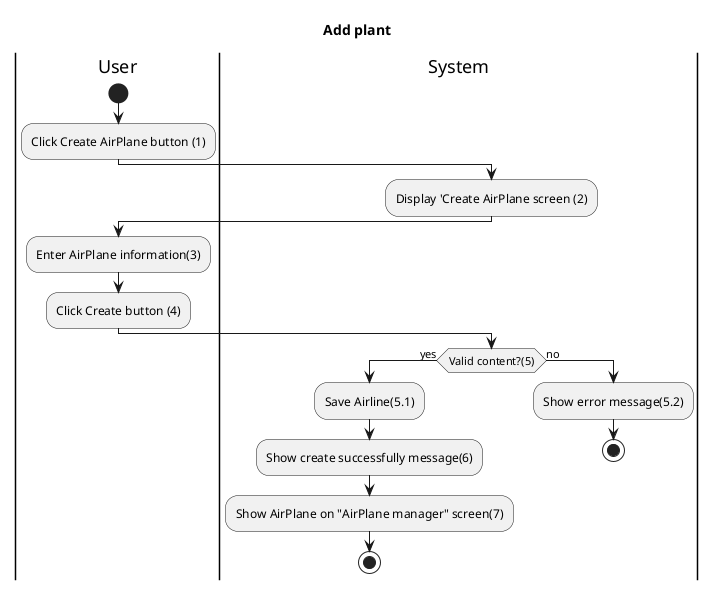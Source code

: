 @startuml Register Activity
title Add plant
|User|
start
:Click Create AirPlane button (1);

|System|
:Display 'Create AirPlane screen (2);

|User|
:Enter AirPlane information(3);
:Click Create button (4);

|System|

if(Valid content?(5))then (yes)
:Save Airline(5.1);
:Show create successfully message(6);
:Show AirPlane on "AirPlane manager" screen(7);
stop
else (no)
:Show error message(5.2);
|System|
stop
@enduml